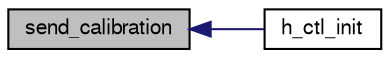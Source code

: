 digraph "send_calibration"
{
  edge [fontname="FreeSans",fontsize="10",labelfontname="FreeSans",labelfontsize="10"];
  node [fontname="FreeSans",fontsize="10",shape=record];
  rankdir="LR";
  Node1 [label="send_calibration",height=0.2,width=0.4,color="black", fillcolor="grey75", style="filled", fontcolor="black"];
  Node1 -> Node2 [dir="back",color="midnightblue",fontsize="10",style="solid",fontname="FreeSans"];
  Node2 [label="h_ctl_init",height=0.2,width=0.4,color="black", fillcolor="white", style="filled",URL="$stabilization__attitude_8c.html#a83c0e92b972269e326eb6be18adcf715"];
}
